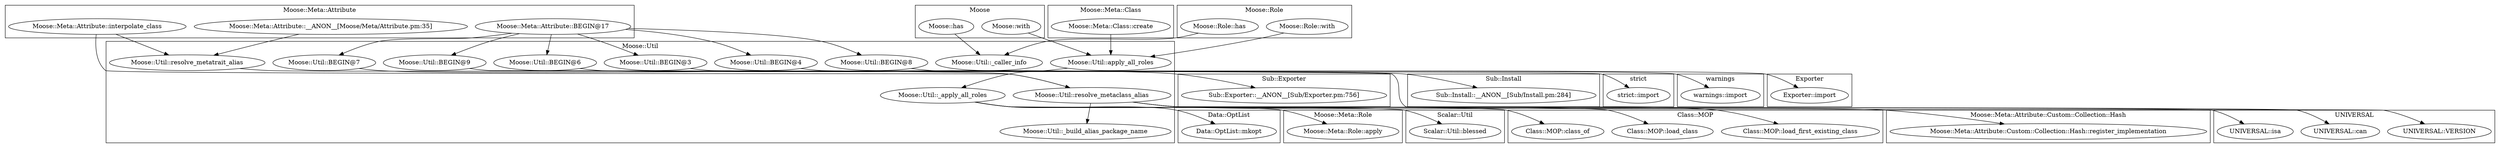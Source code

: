 digraph {
graph [overlap=false]
subgraph cluster_warnings {
	label="warnings";
	"warnings::import";
}
subgraph cluster_Data_OptList {
	label="Data::OptList";
	"Data::OptList::mkopt";
}
subgraph cluster_Moose_Meta_Role {
	label="Moose::Meta::Role";
	"Moose::Meta::Role::apply";
}
subgraph cluster_Moose {
	label="Moose";
	"Moose::with";
	"Moose::has";
}
subgraph cluster_Moose_Meta_Attribute_Custom_Collection_Hash {
	label="Moose::Meta::Attribute::Custom::Collection::Hash";
	"Moose::Meta::Attribute::Custom::Collection::Hash::register_implementation";
}
subgraph cluster_Sub_Install {
	label="Sub::Install";
	"Sub::Install::__ANON__[Sub/Install.pm:284]";
}
subgraph cluster_Scalar_Util {
	label="Scalar::Util";
	"Scalar::Util::blessed";
}
subgraph cluster_UNIVERSAL {
	label="UNIVERSAL";
	"UNIVERSAL::isa";
	"UNIVERSAL::VERSION";
	"UNIVERSAL::can";
}
subgraph cluster_Moose_Meta_Class {
	label="Moose::Meta::Class";
	"Moose::Meta::Class::create";
}
subgraph cluster_Sub_Exporter {
	label="Sub::Exporter";
	"Sub::Exporter::__ANON__[Sub/Exporter.pm:756]";
}
subgraph cluster_strict {
	label="strict";
	"strict::import";
}
subgraph cluster_Moose_Util {
	label="Moose::Util";
	"Moose::Util::apply_all_roles";
	"Moose::Util::BEGIN@7";
	"Moose::Util::resolve_metatrait_alias";
	"Moose::Util::BEGIN@9";
	"Moose::Util::BEGIN@6";
	"Moose::Util::_build_alias_package_name";
	"Moose::Util::_apply_all_roles";
	"Moose::Util::_caller_info";
	"Moose::Util::BEGIN@3";
	"Moose::Util::BEGIN@4";
	"Moose::Util::resolve_metaclass_alias";
	"Moose::Util::BEGIN@8";
}
subgraph cluster_Class_MOP {
	label="Class::MOP";
	"Class::MOP::class_of";
	"Class::MOP::load_first_existing_class";
	"Class::MOP::load_class";
}
subgraph cluster_Exporter {
	label="Exporter";
	"Exporter::import";
}
subgraph cluster_Moose_Role {
	label="Moose::Role";
	"Moose::Role::with";
	"Moose::Role::has";
}
subgraph cluster_Moose_Meta_Attribute {
	label="Moose::Meta::Attribute";
	"Moose::Meta::Attribute::interpolate_class";
	"Moose::Meta::Attribute::__ANON__[Moose/Meta/Attribute.pm:35]";
	"Moose::Meta::Attribute::BEGIN@17";
}
"Moose::Util::BEGIN@7" -> "Sub::Exporter::__ANON__[Sub/Exporter.pm:756]";
"Moose::Util::_apply_all_roles" -> "Class::MOP::load_class";
"Moose::Meta::Class::create" -> "Moose::Util::apply_all_roles";
"Moose::with" -> "Moose::Util::apply_all_roles";
"Moose::Role::with" -> "Moose::Util::apply_all_roles";
"Moose::Meta::Attribute::BEGIN@17" -> "Moose::Util::BEGIN@7";
"Moose::Util::BEGIN@8" -> "Exporter::import";
"Moose::Meta::Attribute::BEGIN@17" -> "Moose::Util::BEGIN@3";
"Moose::Meta::Attribute::interpolate_class" -> "Moose::Util::resolve_metaclass_alias";
"Moose::Util::resolve_metatrait_alias" -> "Moose::Util::resolve_metaclass_alias";
"Moose::Util::resolve_metaclass_alias" -> "Moose::Util::_build_alias_package_name";
"Moose::Util::apply_all_roles" -> "Moose::Util::_apply_all_roles";
"Moose::Role::has" -> "Moose::Util::_caller_info";
"Moose::has" -> "Moose::Util::_caller_info";
"Moose::Meta::Attribute::BEGIN@17" -> "Moose::Util::BEGIN@9";
"Moose::Util::_apply_all_roles" -> "Scalar::Util::blessed";
"Moose::Util::_apply_all_roles" -> "Data::OptList::mkopt";
"Moose::Util::resolve_metaclass_alias" -> "Class::MOP::load_first_existing_class";
"Moose::Meta::Attribute::BEGIN@17" -> "Moose::Util::BEGIN@6";
"Moose::Util::_apply_all_roles" -> "Class::MOP::class_of";
"Moose::Util::BEGIN@6" -> "Sub::Install::__ANON__[Sub/Install.pm:284]";
"Moose::Meta::Attribute::BEGIN@17" -> "Moose::Util::BEGIN@8";
"Moose::Util::resolve_metaclass_alias" -> "UNIVERSAL::can";
"Moose::Util::_apply_all_roles" -> "UNIVERSAL::isa";
"Moose::Util::resolve_metaclass_alias" -> "Moose::Meta::Attribute::Custom::Collection::Hash::register_implementation";
"Moose::Util::BEGIN@4" -> "warnings::import";
"Moose::Meta::Attribute::interpolate_class" -> "Moose::Util::resolve_metatrait_alias";
"Moose::Meta::Attribute::__ANON__[Moose/Meta/Attribute.pm:35]" -> "Moose::Util::resolve_metatrait_alias";
"Moose::Util::_apply_all_roles" -> "Moose::Meta::Role::apply";
"Moose::Util::BEGIN@9" -> "UNIVERSAL::VERSION";
"Moose::Util::BEGIN@3" -> "strict::import";
"Moose::Meta::Attribute::BEGIN@17" -> "Moose::Util::BEGIN@4";
}
